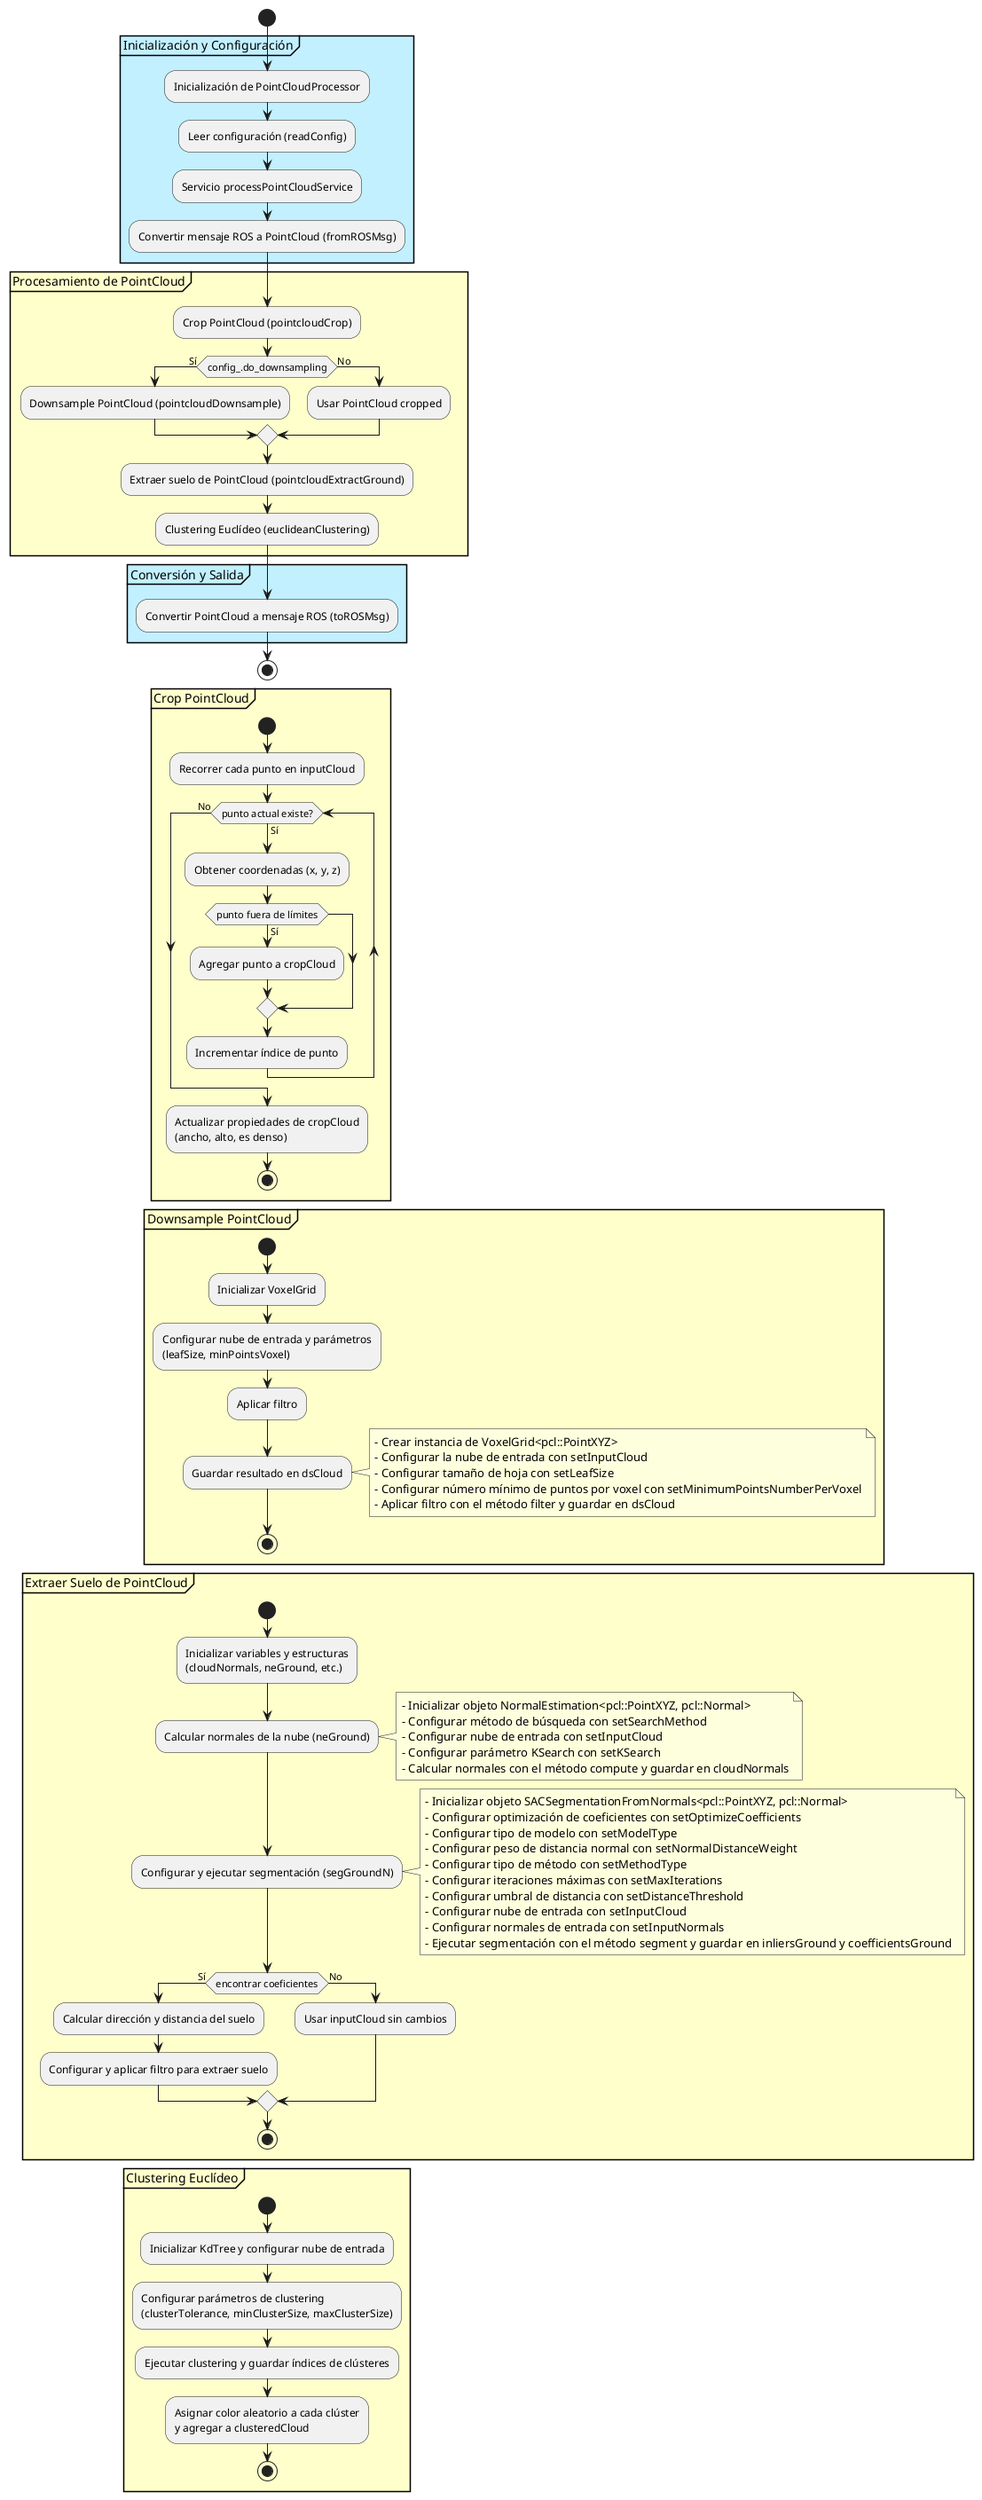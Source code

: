 @startuml
start
partition "Inicialización y Configuración" #APPLICATION {
    :Inicialización de PointCloudProcessor;
    :Leer configuración (readConfig);
    :Servicio processPointCloudService;
    :Convertir mensaje ROS a PointCloud (fromROSMsg);
}

partition "Procesamiento de PointCloud" #BUSINESS {
    :Crop PointCloud (pointcloudCrop);

    if (config_.do_downsampling) then (Sí)
        :Downsample PointCloud (pointcloudDownsample);
    else (No)
        :Usar PointCloud cropped;
    endif

    :Extraer suelo de PointCloud (pointcloudExtractGround);
    :Clustering Euclídeo (euclideanClustering);
}

partition "Conversión y Salida" #APPLICATION {
    :Convertir PointCloud a mensaje ROS (toROSMsg);
}
stop

partition "Crop PointCloud" #BUSINESS {
    start
    :Recorrer cada punto en inputCloud;
    while (punto actual existe?) is (Sí)
        :Obtener coordenadas (x, y, z);
        if (punto fuera de límites) then (Sí)
            :Agregar punto a cropCloud;
        endif
        :Incrementar índice de punto;
    endwhile (No)
    :Actualizar propiedades de cropCloud 
    (ancho, alto, es denso);
    stop
}

partition "Downsample PointCloud" #BUSINESS {
    start
    :Inicializar VoxelGrid;
    :Configurar nube de entrada y parámetros 
    (leafSize, minPointsVoxel);
    :Aplicar filtro;
    :Guardar resultado en dsCloud;

    note right
        - Crear instancia de VoxelGrid<pcl::PointXYZ>
        - Configurar la nube de entrada con setInputCloud
        - Configurar tamaño de hoja con setLeafSize
        - Configurar número mínimo de puntos por voxel con setMinimumPointsNumberPerVoxel
        - Aplicar filtro con el método filter y guardar en dsCloud
    end note
    stop
}

partition "Extraer Suelo de PointCloud" #BUSINESS {
    start
    :Inicializar variables y estructuras 
    (cloudNormals, neGround, etc.);
    :Calcular normales de la nube (neGround);

    note right
        - Inicializar objeto NormalEstimation<pcl::PointXYZ, pcl::Normal>
        - Configurar método de búsqueda con setSearchMethod
        - Configurar nube de entrada con setInputCloud
        - Configurar parámetro KSearch con setKSearch
        - Calcular normales con el método compute y guardar en cloudNormals
    end note

    :Configurar y ejecutar segmentación (segGroundN);

    note right
        - Inicializar objeto SACSegmentationFromNormals<pcl::PointXYZ, pcl::Normal>
        - Configurar optimización de coeficientes con setOptimizeCoefficients
        - Configurar tipo de modelo con setModelType
        - Configurar peso de distancia normal con setNormalDistanceWeight
        - Configurar tipo de método con setMethodType
        - Configurar iteraciones máximas con setMaxIterations
        - Configurar umbral de distancia con setDistanceThreshold
        - Configurar nube de entrada con setInputCloud
        - Configurar normales de entrada con setInputNormals
        - Ejecutar segmentación con el método segment y guardar en inliersGround y coefficientsGround
    end note

    if (encontrar coeficientes) then (Sí)
        :Calcular dirección y distancia del suelo;
        :Configurar y aplicar filtro para extraer suelo;
    else (No)
        :Usar inputCloud sin cambios;
    endif
    stop
}

partition "Clustering Euclídeo" #BUSINESS {
    start
    :Inicializar KdTree y configurar nube de entrada;
    :Configurar parámetros de clustering 
    (clusterTolerance, minClusterSize, maxClusterSize);
    :Ejecutar clustering y guardar índices de clústeres;
    :Asignar color aleatorio a cada clúster 
    y agregar a clusteredCloud;
    stop
}
@enduml
